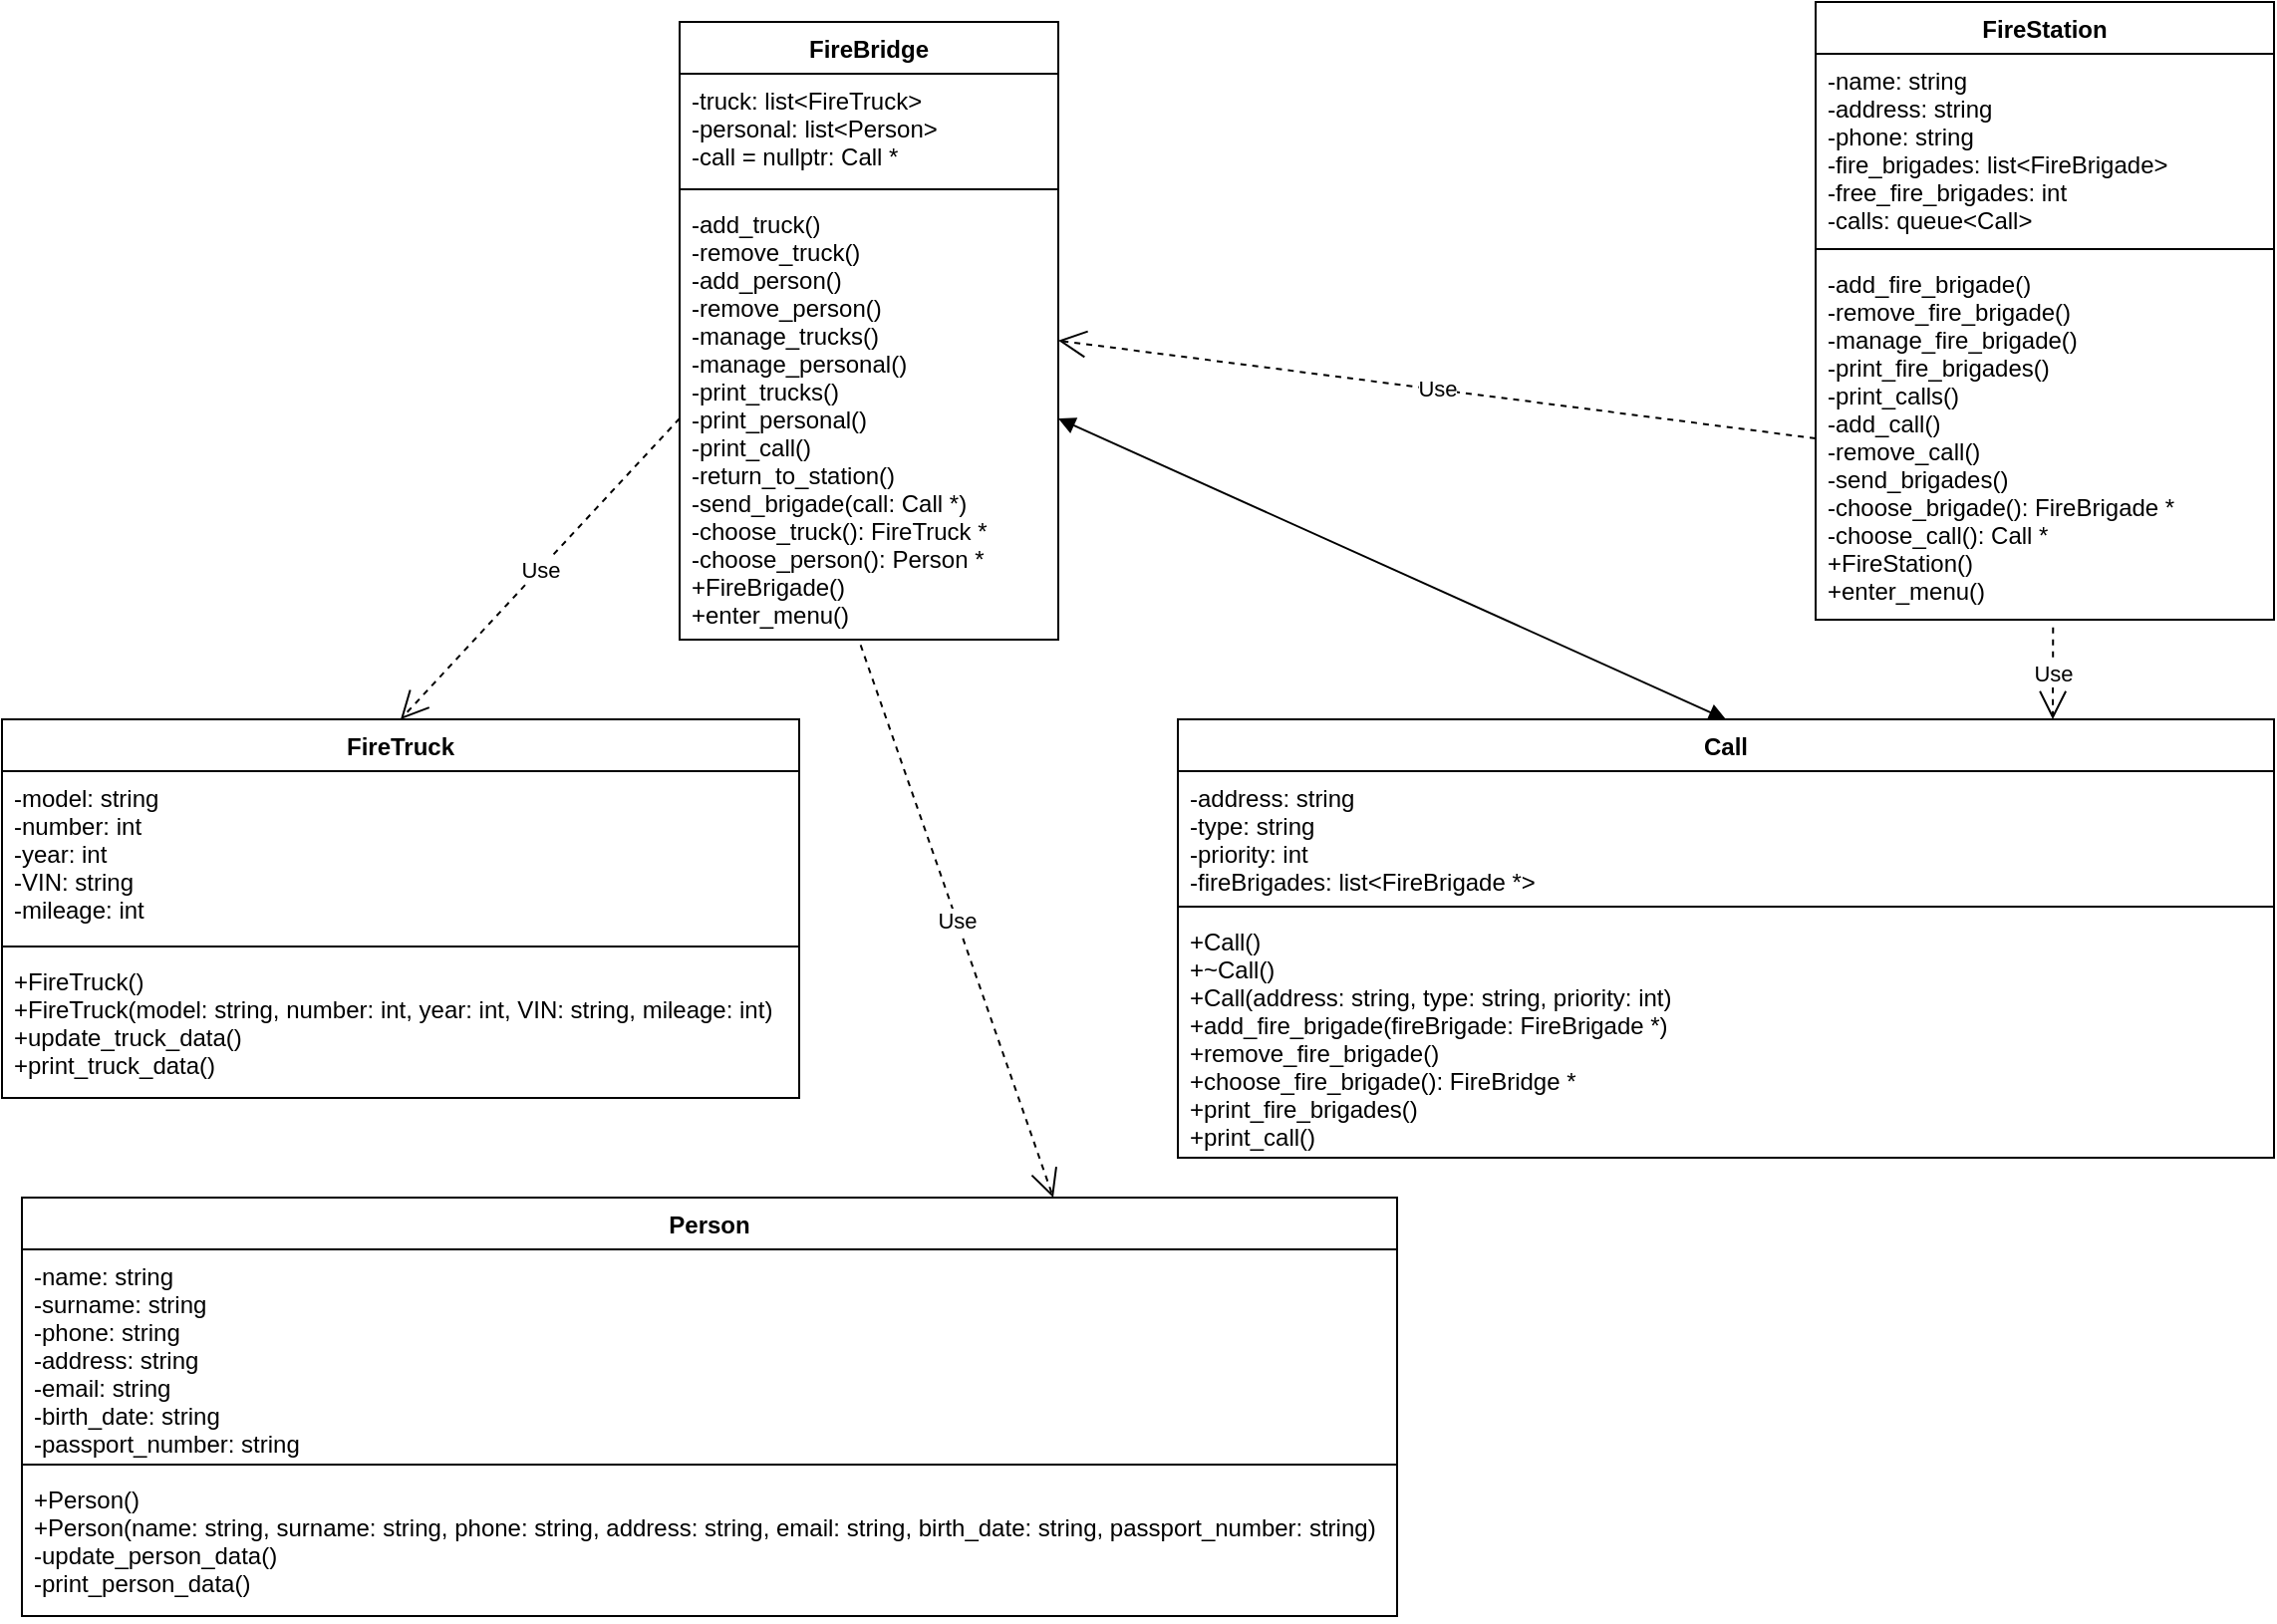 <mxfile>
    <diagram id="EfrUJ--nyo37_WE-xoa-" name="Страница 1">
        <mxGraphModel dx="1758" dy="987" grid="1" gridSize="10" guides="1" tooltips="1" connect="1" arrows="1" fold="1" page="1" pageScale="1" pageWidth="1169" pageHeight="827" math="0" shadow="0">
            <root>
                <mxCell id="0"/>
                <mxCell id="1" parent="0"/>
                <mxCell id="2" value="FireStation" style="swimlane;fontStyle=1;align=center;verticalAlign=top;childLayout=stackLayout;horizontal=1;startSize=26;horizontalStack=0;resizeParent=1;resizeParentMax=0;resizeLast=0;collapsible=1;marginBottom=0;" vertex="1" parent="1">
                    <mxGeometry x="930" width="230" height="310" as="geometry"/>
                </mxCell>
                <mxCell id="3" value="-name: string&#10;-address: string&#10;-phone: string&#10;-fire_brigades: list&lt;FireBrigade&gt;&#10;-free_fire_brigades: int&#10;-calls: queue&lt;Call&gt;" style="text;strokeColor=none;fillColor=none;align=left;verticalAlign=top;spacingLeft=4;spacingRight=4;overflow=hidden;rotatable=0;points=[[0,0.5],[1,0.5]];portConstraint=eastwest;" vertex="1" parent="2">
                    <mxGeometry y="26" width="230" height="94" as="geometry"/>
                </mxCell>
                <mxCell id="4" value="" style="line;strokeWidth=1;fillColor=none;align=left;verticalAlign=middle;spacingTop=-1;spacingLeft=3;spacingRight=3;rotatable=0;labelPosition=right;points=[];portConstraint=eastwest;" vertex="1" parent="2">
                    <mxGeometry y="120" width="230" height="8" as="geometry"/>
                </mxCell>
                <mxCell id="5" value="-add_fire_brigade()&#10;-remove_fire_brigade()&#10;-manage_fire_brigade()&#10;-print_fire_brigades()&#10;-print_calls()&#10;-add_call()&#10;-remove_call()&#10;-send_brigades()&#10;-choose_brigade(): FireBrigade *&#10;-choose_call(): Call *&#10;+FireStation()   &#10;+enter_menu()" style="text;strokeColor=none;fillColor=none;align=left;verticalAlign=top;spacingLeft=4;spacingRight=4;overflow=hidden;rotatable=0;points=[[0,0.5],[1,0.5]];portConstraint=eastwest;" vertex="1" parent="2">
                    <mxGeometry y="128" width="230" height="182" as="geometry"/>
                </mxCell>
                <mxCell id="6" value="FireBridge" style="swimlane;fontStyle=1;align=center;verticalAlign=top;childLayout=stackLayout;horizontal=1;startSize=26;horizontalStack=0;resizeParent=1;resizeParentMax=0;resizeLast=0;collapsible=1;marginBottom=0;" vertex="1" parent="1">
                    <mxGeometry x="360" y="10" width="190" height="310" as="geometry"/>
                </mxCell>
                <mxCell id="7" value="-truck: list&lt;FireTruck&gt;&#10;-personal: list&lt;Person&gt; &#10;-call = nullptr: Call *" style="text;strokeColor=none;fillColor=none;align=left;verticalAlign=top;spacingLeft=4;spacingRight=4;overflow=hidden;rotatable=0;points=[[0,0.5],[1,0.5]];portConstraint=eastwest;" vertex="1" parent="6">
                    <mxGeometry y="26" width="190" height="54" as="geometry"/>
                </mxCell>
                <mxCell id="8" value="" style="line;strokeWidth=1;fillColor=none;align=left;verticalAlign=middle;spacingTop=-1;spacingLeft=3;spacingRight=3;rotatable=0;labelPosition=right;points=[];portConstraint=eastwest;" vertex="1" parent="6">
                    <mxGeometry y="80" width="190" height="8" as="geometry"/>
                </mxCell>
                <mxCell id="9" value="-add_truck()&#10;-remove_truck()&#10;-add_person()&#10;-remove_person()&#10;-manage_trucks()&#10;-manage_personal()&#10;-print_trucks()&#10;-print_personal()&#10;-print_call()&#10;-return_to_station()&#10;-send_brigade(call: Call *)&#10;-choose_truck(): FireTruck *&#10;-choose_person(): Person *&#10;+FireBrigade()&#10;+enter_menu()" style="text;strokeColor=none;fillColor=none;align=left;verticalAlign=top;spacingLeft=4;spacingRight=4;overflow=hidden;rotatable=0;points=[[0,0.5],[1,0.5]];portConstraint=eastwest;" vertex="1" parent="6">
                    <mxGeometry y="88" width="190" height="222" as="geometry"/>
                </mxCell>
                <mxCell id="10" value="Person" style="swimlane;fontStyle=1;align=center;verticalAlign=top;childLayout=stackLayout;horizontal=1;startSize=26;horizontalStack=0;resizeParent=1;resizeParentMax=0;resizeLast=0;collapsible=1;marginBottom=0;" vertex="1" parent="1">
                    <mxGeometry x="30" y="600" width="690" height="210" as="geometry"/>
                </mxCell>
                <mxCell id="11" value="-name: string&#10;-surname: string&#10;-phone: string&#10;-address: string&#10;-email: string&#10;-birth_date: string&#10;-passport_number: string" style="text;strokeColor=none;fillColor=none;align=left;verticalAlign=top;spacingLeft=4;spacingRight=4;overflow=hidden;rotatable=0;points=[[0,0.5],[1,0.5]];portConstraint=eastwest;" vertex="1" parent="10">
                    <mxGeometry y="26" width="690" height="104" as="geometry"/>
                </mxCell>
                <mxCell id="12" value="" style="line;strokeWidth=1;fillColor=none;align=left;verticalAlign=middle;spacingTop=-1;spacingLeft=3;spacingRight=3;rotatable=0;labelPosition=right;points=[];portConstraint=eastwest;" vertex="1" parent="10">
                    <mxGeometry y="130" width="690" height="8" as="geometry"/>
                </mxCell>
                <mxCell id="13" value="+Person()&#10;+Person(name: string, surname: string, phone: string, address: string, email: string, birth_date: string, passport_number: string)&#10;-update_person_data()&#10;-print_person_data()" style="text;strokeColor=none;fillColor=none;align=left;verticalAlign=top;spacingLeft=4;spacingRight=4;overflow=hidden;rotatable=0;points=[[0,0.5],[1,0.5]];portConstraint=eastwest;" vertex="1" parent="10">
                    <mxGeometry y="138" width="690" height="72" as="geometry"/>
                </mxCell>
                <mxCell id="14" value="FireTruck" style="swimlane;fontStyle=1;align=center;verticalAlign=top;childLayout=stackLayout;horizontal=1;startSize=26;horizontalStack=0;resizeParent=1;resizeParentMax=0;resizeLast=0;collapsible=1;marginBottom=0;" vertex="1" parent="1">
                    <mxGeometry x="20" y="360" width="400" height="190" as="geometry"/>
                </mxCell>
                <mxCell id="15" value="-model: string&#10;-number: int&#10;-year: int&#10;-VIN: string&#10;-mileage: int" style="text;strokeColor=none;fillColor=none;align=left;verticalAlign=top;spacingLeft=4;spacingRight=4;overflow=hidden;rotatable=0;points=[[0,0.5],[1,0.5]];portConstraint=eastwest;" vertex="1" parent="14">
                    <mxGeometry y="26" width="400" height="84" as="geometry"/>
                </mxCell>
                <mxCell id="16" value="" style="line;strokeWidth=1;fillColor=none;align=left;verticalAlign=middle;spacingTop=-1;spacingLeft=3;spacingRight=3;rotatable=0;labelPosition=right;points=[];portConstraint=eastwest;" vertex="1" parent="14">
                    <mxGeometry y="110" width="400" height="8" as="geometry"/>
                </mxCell>
                <mxCell id="17" value="+FireTruck()&#10;+FireTruck(model: string, number: int, year: int, VIN: string, mileage: int)&#10;+update_truck_data()&#10;+print_truck_data()" style="text;strokeColor=none;fillColor=none;align=left;verticalAlign=top;spacingLeft=4;spacingRight=4;overflow=hidden;rotatable=0;points=[[0,0.5],[1,0.5]];portConstraint=eastwest;" vertex="1" parent="14">
                    <mxGeometry y="118" width="400" height="72" as="geometry"/>
                </mxCell>
                <mxCell id="18" value="Call" style="swimlane;fontStyle=1;align=center;verticalAlign=top;childLayout=stackLayout;horizontal=1;startSize=26;horizontalStack=0;resizeParent=1;resizeParentMax=0;resizeLast=0;collapsible=1;marginBottom=0;" vertex="1" parent="1">
                    <mxGeometry x="610" y="360" width="550" height="220" as="geometry"/>
                </mxCell>
                <mxCell id="19" value="-address: string&#10;-type: string&#10;-priority: int&#10;-fireBrigades: list&lt;FireBrigade *&gt;" style="text;strokeColor=none;fillColor=none;align=left;verticalAlign=top;spacingLeft=4;spacingRight=4;overflow=hidden;rotatable=0;points=[[0,0.5],[1,0.5]];portConstraint=eastwest;" vertex="1" parent="18">
                    <mxGeometry y="26" width="550" height="64" as="geometry"/>
                </mxCell>
                <mxCell id="20" value="" style="line;strokeWidth=1;fillColor=none;align=left;verticalAlign=middle;spacingTop=-1;spacingLeft=3;spacingRight=3;rotatable=0;labelPosition=right;points=[];portConstraint=eastwest;" vertex="1" parent="18">
                    <mxGeometry y="90" width="550" height="8" as="geometry"/>
                </mxCell>
                <mxCell id="21" value="+Call()&#10;+~Call()&#10;+Call(address: string, type: string, priority: int)&#10;+add_fire_brigade(fireBrigade: FireBrigade *)&#10;+remove_fire_brigade()&#10;+choose_fire_brigade(): FireBridge *&#10;+print_fire_brigades()&#10;+print_call()" style="text;strokeColor=none;fillColor=none;align=left;verticalAlign=top;spacingLeft=4;spacingRight=4;overflow=hidden;rotatable=0;points=[[0,0.5],[1,0.5]];portConstraint=eastwest;" vertex="1" parent="18">
                    <mxGeometry y="98" width="550" height="122" as="geometry"/>
                </mxCell>
                <mxCell id="22" value="Use" style="endArrow=open;endSize=12;dashed=1;html=1;exitX=0.518;exitY=1.021;exitDx=0;exitDy=0;exitPerimeter=0;" edge="1" parent="1" source="5">
                    <mxGeometry width="160" relative="1" as="geometry">
                        <mxPoint x="840" y="450" as="sourcePoint"/>
                        <mxPoint x="1049" y="360" as="targetPoint"/>
                    </mxGeometry>
                </mxCell>
                <mxCell id="23" value="" style="endArrow=block;startArrow=block;endFill=1;startFill=1;html=1;exitX=1;exitY=0.5;exitDx=0;exitDy=0;entryX=0.5;entryY=0;entryDx=0;entryDy=0;" edge="1" parent="1" source="9" target="18">
                    <mxGeometry width="160" relative="1" as="geometry">
                        <mxPoint x="730" y="230" as="sourcePoint"/>
                        <mxPoint x="890" y="230" as="targetPoint"/>
                    </mxGeometry>
                </mxCell>
                <mxCell id="24" value="Use" style="endArrow=open;endSize=12;dashed=1;html=1;exitX=0.478;exitY=1.012;exitDx=0;exitDy=0;exitPerimeter=0;entryX=0.75;entryY=0;entryDx=0;entryDy=0;" edge="1" parent="1" source="9" target="10">
                    <mxGeometry width="160" relative="1" as="geometry">
                        <mxPoint x="340" y="390" as="sourcePoint"/>
                        <mxPoint x="500" y="390" as="targetPoint"/>
                    </mxGeometry>
                </mxCell>
                <mxCell id="25" value="Use" style="endArrow=open;endSize=12;dashed=1;html=1;exitX=0;exitY=0.5;exitDx=0;exitDy=0;entryX=0.5;entryY=0;entryDx=0;entryDy=0;" edge="1" parent="1" source="9" target="14">
                    <mxGeometry width="160" relative="1" as="geometry">
                        <mxPoint x="280" y="390" as="sourcePoint"/>
                        <mxPoint x="440" y="390" as="targetPoint"/>
                    </mxGeometry>
                </mxCell>
                <mxCell id="26" value="Use" style="endArrow=open;endSize=12;dashed=1;html=1;exitX=0;exitY=0.5;exitDx=0;exitDy=0;entryX=1;entryY=0.324;entryDx=0;entryDy=0;entryPerimeter=0;" edge="1" parent="1" source="5" target="9">
                    <mxGeometry width="160" relative="1" as="geometry">
                        <mxPoint x="680" y="130" as="sourcePoint"/>
                        <mxPoint x="840" y="130" as="targetPoint"/>
                    </mxGeometry>
                </mxCell>
            </root>
        </mxGraphModel>
    </diagram>
</mxfile>